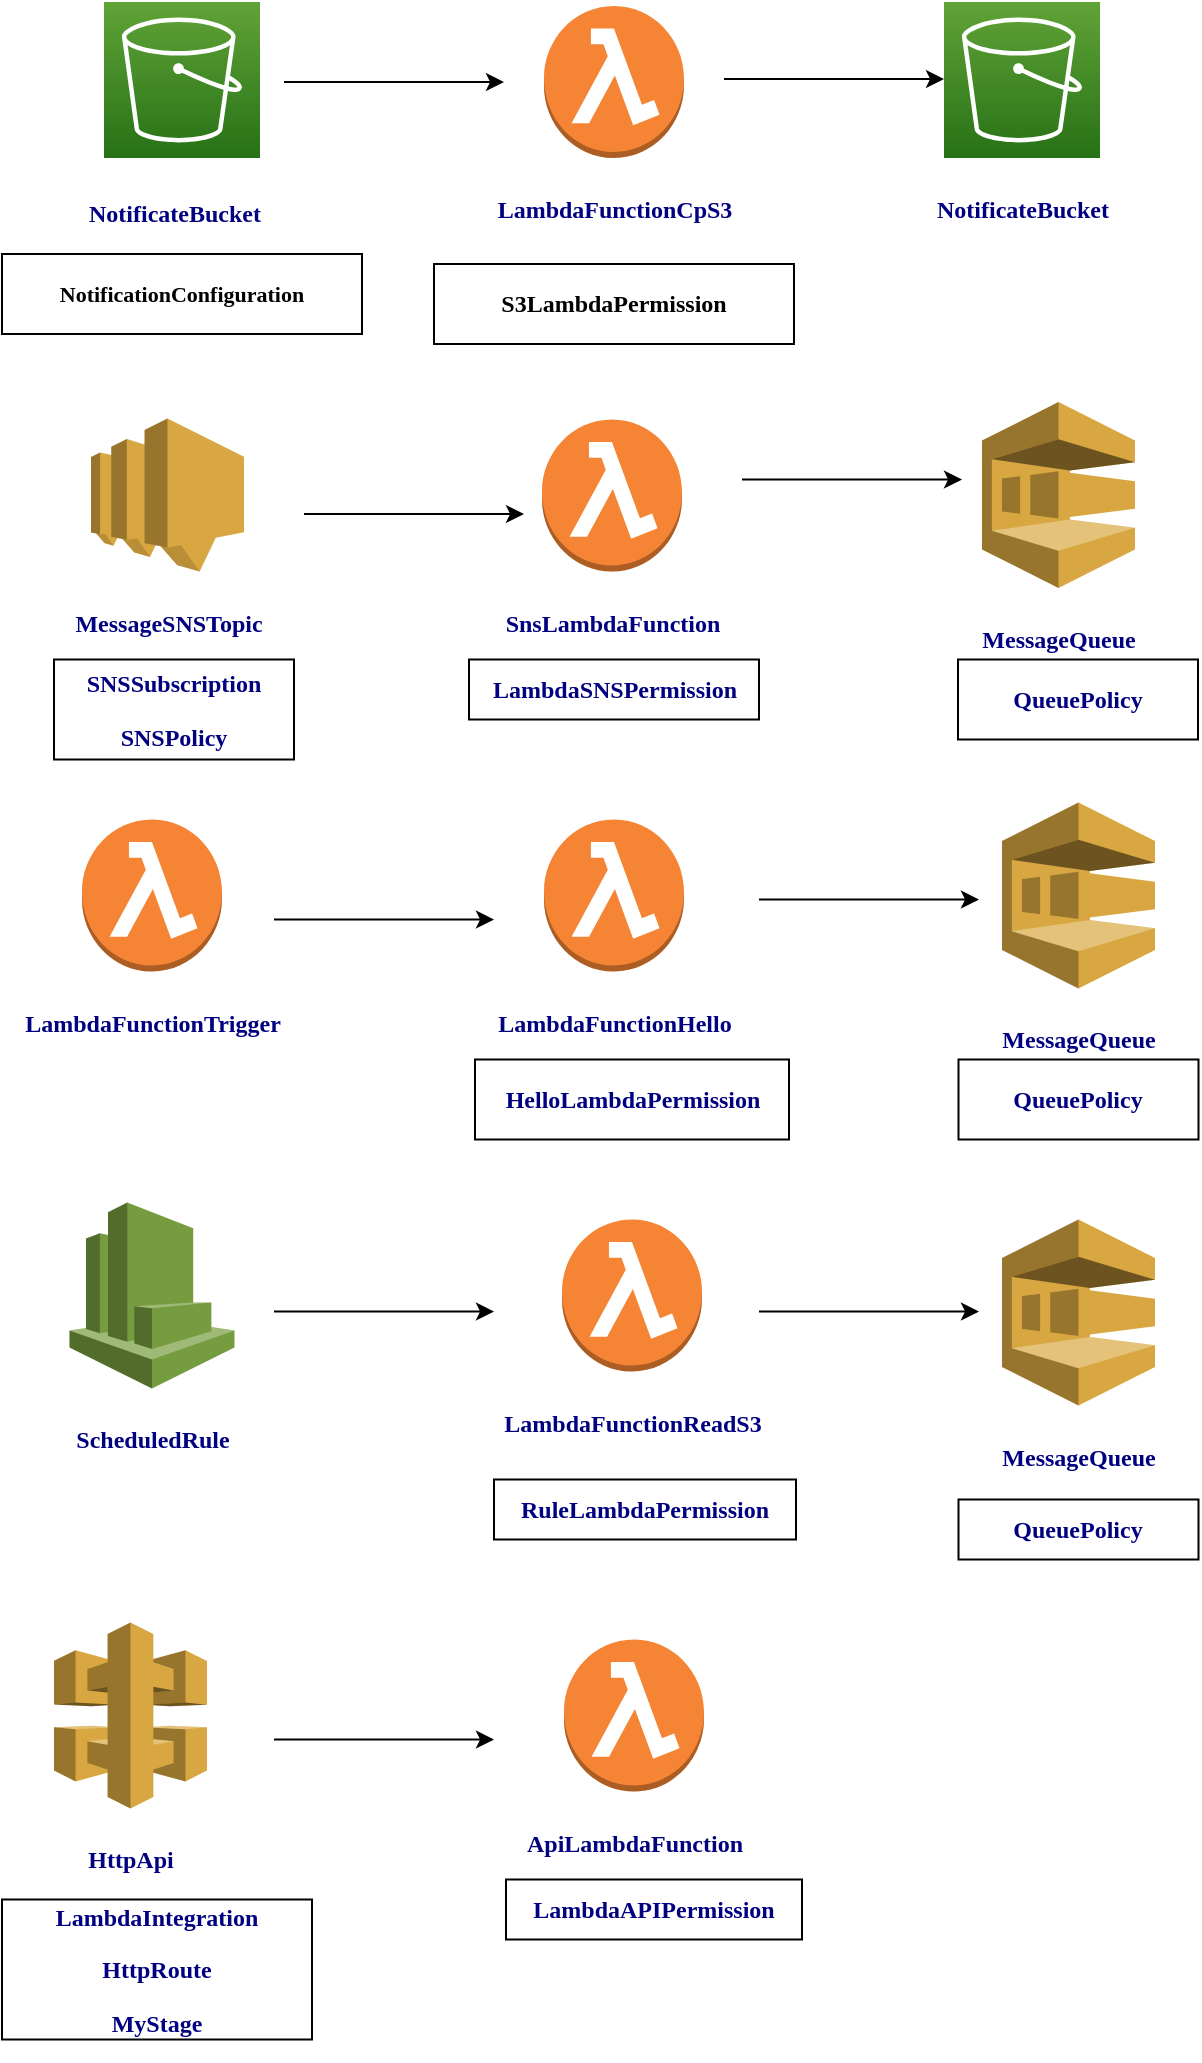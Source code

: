 <mxfile version="13.0.9" type="device"><diagram id="q3Ak61pzzksMxU_9MyEO" name="Page-1"><mxGraphModel dx="946" dy="527" grid="1" gridSize="10" guides="1" tooltips="1" connect="1" arrows="1" fold="1" page="1" pageScale="1" pageWidth="850" pageHeight="1100" math="0" shadow="0"><root><mxCell id="0"/><mxCell id="1" parent="0"/><mxCell id="2uW42kkFlzaBbHQkFDs8-1" value="" style="outlineConnect=0;fontColor=#232F3E;gradientColor=#60A337;gradientDirection=north;fillColor=#277116;strokeColor=#ffffff;dashed=0;verticalLabelPosition=bottom;verticalAlign=top;align=center;html=1;fontSize=12;fontStyle=0;aspect=fixed;shape=mxgraph.aws4.resourceIcon;resIcon=mxgraph.aws4.s3;" vertex="1" parent="1"><mxGeometry x="171" y="41" width="78" height="78" as="geometry"/></mxCell><mxCell id="2uW42kkFlzaBbHQkFDs8-2" value="&lt;pre style=&quot;background-color: rgb(255 , 255 , 255) ; font-family: &amp;#34;menlo&amp;#34; ; font-size: 9pt&quot;&gt;&lt;span style=&quot;color: #000080 ; font-weight: bold&quot;&gt;NotificateBucket&lt;/span&gt;&lt;/pre&gt;" style="text;html=1;align=center;verticalAlign=middle;resizable=0;points=[];autosize=1;" vertex="1" parent="1"><mxGeometry x="141" y="127" width="130" height="40" as="geometry"/></mxCell><mxCell id="2uW42kkFlzaBbHQkFDs8-3" value="&lt;pre style=&quot;color: rgb(0 , 0 , 0) ; font-size: 9pt ; background-color: rgb(255 , 255 , 255) ; font-family: &amp;#34;menlo&amp;#34;&quot;&gt;&lt;span style=&quot;color: rgb(0 , 0 , 128) ; font-weight: bold&quot;&gt;NotificateBucket&lt;/span&gt;&lt;/pre&gt;" style="outlineConnect=0;fontColor=#232F3E;gradientColor=#60A337;gradientDirection=north;fillColor=#277116;strokeColor=#ffffff;dashed=0;verticalLabelPosition=bottom;verticalAlign=top;align=center;html=1;fontSize=12;fontStyle=0;aspect=fixed;shape=mxgraph.aws4.resourceIcon;resIcon=mxgraph.aws4.s3;" vertex="1" parent="1"><mxGeometry x="591" y="41" width="78" height="78" as="geometry"/></mxCell><mxCell id="2uW42kkFlzaBbHQkFDs8-4" value="&lt;pre style=&quot;background-color: rgb(255 , 255 , 255) ; font-family: &amp;#34;menlo&amp;#34; ; font-size: 9pt&quot;&gt;&lt;br&gt;&lt;/pre&gt;" style="text;html=1;align=center;verticalAlign=middle;resizable=0;points=[];autosize=1;" vertex="1" parent="1"><mxGeometry x="616" y="127" width="20" height="40" as="geometry"/></mxCell><mxCell id="2uW42kkFlzaBbHQkFDs8-5" value="&lt;pre style=&quot;font-size: 9pt ; text-align: left ; background-color: rgb(255 , 255 , 255) ; font-family: &amp;#34;menlo&amp;#34;&quot;&gt;&lt;span style=&quot;color: rgb(0 , 0 , 128) ; font-weight: bold&quot;&gt;LambdaFunctionCpS3&lt;/span&gt;&lt;/pre&gt;" style="outlineConnect=0;dashed=0;verticalLabelPosition=bottom;verticalAlign=top;align=center;html=1;shape=mxgraph.aws3.lambda_function;fillColor=#F58534;gradientColor=none;" vertex="1" parent="1"><mxGeometry x="391" y="43" width="70" height="76" as="geometry"/></mxCell><mxCell id="2uW42kkFlzaBbHQkFDs8-6" value="&lt;pre style=&quot;background-color: #ffffff ; color: #000000 ; font-family: &amp;#34;menlo&amp;#34; ; font-size: 9.0pt&quot;&gt;&lt;br&gt;&lt;/pre&gt;" style="text;whiteSpace=wrap;html=1;" vertex="1" parent="1"><mxGeometry x="366" y="122" width="160" height="50" as="geometry"/></mxCell><mxCell id="2uW42kkFlzaBbHQkFDs8-8" value="" style="endArrow=classic;html=1;" edge="1" parent="1"><mxGeometry width="50" height="50" relative="1" as="geometry"><mxPoint x="261" y="81" as="sourcePoint"/><mxPoint x="371" y="81" as="targetPoint"/></mxGeometry></mxCell><mxCell id="2uW42kkFlzaBbHQkFDs8-9" value="" style="endArrow=classic;html=1;" edge="1" parent="1"><mxGeometry width="50" height="50" relative="1" as="geometry"><mxPoint x="481" y="79.5" as="sourcePoint"/><mxPoint x="591" y="79.5" as="targetPoint"/></mxGeometry></mxCell><mxCell id="2uW42kkFlzaBbHQkFDs8-13" value="&lt;pre style=&quot;background-color: rgb(255 , 255 , 255) ; font-family: &amp;#34;menlo&amp;#34;&quot;&gt;&lt;br&gt;&lt;/pre&gt;" style="text;html=1;align=center;verticalAlign=middle;resizable=0;points=[];autosize=1;fontColor=#000000;" vertex="1" parent="1"><mxGeometry x="241" y="161" width="20" height="40" as="geometry"/></mxCell><mxCell id="2uW42kkFlzaBbHQkFDs8-15" value="&lt;pre style=&quot;background-color: rgb(255 , 255 , 255) ; font-family: &amp;#34;menlo&amp;#34;&quot;&gt;&lt;pre style=&quot;font-family: &amp;#34;menlo&amp;#34; ; font-size: 9pt&quot;&gt;&lt;br&gt;&lt;/pre&gt;&lt;/pre&gt;" style="text;html=1;align=center;verticalAlign=middle;resizable=0;points=[];autosize=1;fontColor=#000000;" vertex="1" parent="1"><mxGeometry x="426" y="161" width="20" height="40" as="geometry"/></mxCell><mxCell id="2uW42kkFlzaBbHQkFDs8-17" value="&lt;pre style=&quot;background-color: rgb(255 , 255 , 255) ; font-family: &amp;#34;menlo&amp;#34;&quot;&gt;&lt;span style=&quot;font-weight: bold&quot;&gt;&lt;font style=&quot;font-size: 11px&quot;&gt;NotificationConfiguration&lt;/font&gt;&lt;/span&gt;&lt;/pre&gt;" style="rounded=0;whiteSpace=wrap;html=1;fontColor=#000000;" vertex="1" parent="1"><mxGeometry x="120" y="167" width="180" height="40" as="geometry"/></mxCell><mxCell id="2uW42kkFlzaBbHQkFDs8-18" value="&lt;pre style=&quot;background-color: rgb(255 , 255 , 255) ; font-family: &amp;#34;menlo&amp;#34;&quot;&gt;&lt;pre style=&quot;font-size: 9pt ; font-family: &amp;#34;menlo&amp;#34;&quot;&gt;&lt;span style=&quot;font-weight: bold&quot;&gt;S3LambdaPermission&lt;/span&gt;&lt;/pre&gt;&lt;/pre&gt;" style="rounded=0;whiteSpace=wrap;html=1;fontColor=#000000;" vertex="1" parent="1"><mxGeometry x="336" y="172" width="180" height="40" as="geometry"/></mxCell><mxCell id="2uW42kkFlzaBbHQkFDs8-22" value="&lt;pre style=&quot;background-color: rgb(255 , 255 , 255) ; font-family: &amp;#34;menlo&amp;#34; ; font-size: 9pt&quot;&gt;&lt;span style=&quot;color: #000080 ; font-weight: bold&quot;&gt;SnsLambdaFunction&lt;/span&gt;&lt;/pre&gt;" style="outlineConnect=0;dashed=0;verticalLabelPosition=bottom;verticalAlign=top;align=center;html=1;shape=mxgraph.aws3.lambda_function;fillColor=#F58534;gradientColor=none;" vertex="1" parent="1"><mxGeometry x="390" y="249.75" width="70" height="76" as="geometry"/></mxCell><mxCell id="2uW42kkFlzaBbHQkFDs8-24" value="&lt;pre style=&quot;background-color: rgb(255 , 255 , 255) ; font-family: &amp;#34;menlo&amp;#34; ; font-size: 9pt&quot;&gt;&lt;span style=&quot;color: #000080 ; font-weight: bold&quot;&gt;MessageQueue&lt;/span&gt;&lt;/pre&gt;" style="outlineConnect=0;dashed=0;verticalLabelPosition=bottom;verticalAlign=top;align=center;html=1;shape=mxgraph.aws3.sqs;fillColor=#D9A741;gradientColor=none;fontColor=#000000;" vertex="1" parent="1"><mxGeometry x="610" y="241" width="76.5" height="93" as="geometry"/></mxCell><mxCell id="2uW42kkFlzaBbHQkFDs8-25" value="&lt;pre style=&quot;background-color: rgb(255 , 255 , 255) ; font-family: &amp;#34;menlo&amp;#34; ; font-size: 9pt&quot;&gt;&lt;span style=&quot;color: #000080 ; font-weight: bold&quot;&gt;MessageSNSTopic&lt;/span&gt;&lt;/pre&gt;" style="outlineConnect=0;dashed=0;verticalLabelPosition=bottom;verticalAlign=top;align=center;html=1;shape=mxgraph.aws3.sns;fillColor=#D9A741;gradientColor=none;fontColor=#000000;" vertex="1" parent="1"><mxGeometry x="164.5" y="249.25" width="76.5" height="76.5" as="geometry"/></mxCell><mxCell id="2uW42kkFlzaBbHQkFDs8-26" value="" style="endArrow=classic;html=1;" edge="1" parent="1"><mxGeometry width="50" height="50" relative="1" as="geometry"><mxPoint x="256" y="499.75" as="sourcePoint"/><mxPoint x="366" y="499.75" as="targetPoint"/></mxGeometry></mxCell><mxCell id="2uW42kkFlzaBbHQkFDs8-27" value="" style="endArrow=classic;html=1;" edge="1" parent="1"><mxGeometry width="50" height="50" relative="1" as="geometry"><mxPoint x="490" y="279.75" as="sourcePoint"/><mxPoint x="600" y="279.75" as="targetPoint"/></mxGeometry></mxCell><mxCell id="2uW42kkFlzaBbHQkFDs8-28" value="&lt;pre style=&quot;background-color: rgb(255 , 255 , 255) ; font-family: &amp;#34;menlo&amp;#34; ; font-size: 9pt&quot;&gt;&lt;span style=&quot;color: #000080 ; font-weight: bold&quot;&gt;LambdaFunctionHello&lt;/span&gt;&lt;/pre&gt;" style="outlineConnect=0;dashed=0;verticalLabelPosition=bottom;verticalAlign=top;align=center;html=1;shape=mxgraph.aws3.lambda_function;fillColor=#F58534;gradientColor=none;" vertex="1" parent="1"><mxGeometry x="391" y="449.75" width="70" height="76" as="geometry"/></mxCell><mxCell id="2uW42kkFlzaBbHQkFDs8-29" value="&lt;pre style=&quot;background-color: rgb(255 , 255 , 255) ; font-family: &amp;#34;menlo&amp;#34; ; font-size: 9pt&quot;&gt;&lt;span style=&quot;color: #000080 ; font-weight: bold&quot;&gt;LambdaFunctionTrigger&lt;/span&gt;&lt;/pre&gt;" style="outlineConnect=0;dashed=0;verticalLabelPosition=bottom;verticalAlign=top;align=center;html=1;shape=mxgraph.aws3.lambda_function;fillColor=#F58534;gradientColor=none;" vertex="1" parent="1"><mxGeometry x="160" y="449.75" width="70" height="76" as="geometry"/></mxCell><mxCell id="2uW42kkFlzaBbHQkFDs8-30" value="&lt;pre style=&quot;font-size: 9pt ; background-color: rgb(255 , 255 , 255) ; font-family: &amp;#34;menlo&amp;#34;&quot;&gt;&lt;pre style=&quot;font-size: 9pt ; font-family: &amp;#34;menlo&amp;#34;&quot;&gt;&lt;span style=&quot;color: rgb(0 , 0 , 128) ; font-weight: bold&quot;&gt;MessageQueue&lt;/span&gt;&lt;/pre&gt;&lt;/pre&gt;" style="outlineConnect=0;dashed=0;verticalLabelPosition=bottom;verticalAlign=top;align=center;html=1;shape=mxgraph.aws3.sqs;fillColor=#D9A741;gradientColor=none;fontColor=#000000;" vertex="1" parent="1"><mxGeometry x="620" y="441.25" width="76.5" height="93" as="geometry"/></mxCell><mxCell id="2uW42kkFlzaBbHQkFDs8-31" value="&lt;pre style=&quot;background-color: rgb(255 , 255 , 255) ; font-family: &amp;#34;menlo&amp;#34; ; font-size: 9pt&quot;&gt;&lt;pre style=&quot;font-family: &amp;#34;menlo&amp;#34; ; font-size: 9pt&quot;&gt;&lt;span style=&quot;color: #000080 ; font-weight: bold&quot;&gt;LambdaFunctionReadS3&lt;/span&gt;&lt;/pre&gt;&lt;/pre&gt;" style="outlineConnect=0;dashed=0;verticalLabelPosition=bottom;verticalAlign=top;align=center;html=1;shape=mxgraph.aws3.lambda_function;fillColor=#F58534;gradientColor=none;" vertex="1" parent="1"><mxGeometry x="400" y="649.75" width="70" height="76" as="geometry"/></mxCell><mxCell id="2uW42kkFlzaBbHQkFDs8-32" value="&lt;pre style=&quot;font-size: 9pt ; font-family: &amp;#34;menlo&amp;#34;&quot;&gt;&lt;span style=&quot;color: rgb(0 , 0 , 128) ; font-weight: bold&quot;&gt;MessageQueue&lt;/span&gt;&lt;/pre&gt;" style="outlineConnect=0;dashed=0;verticalLabelPosition=bottom;verticalAlign=top;align=center;html=1;shape=mxgraph.aws3.sqs;fillColor=#D9A741;gradientColor=none;fontColor=#000000;" vertex="1" parent="1"><mxGeometry x="620" y="649.75" width="76.5" height="93" as="geometry"/></mxCell><mxCell id="2uW42kkFlzaBbHQkFDs8-33" value="&lt;pre style=&quot;background-color: rgb(255 , 255 , 255) ; font-family: &amp;#34;menlo&amp;#34; ; font-size: 9pt&quot;&gt;&lt;span style=&quot;color: #000080 ; font-weight: bold&quot;&gt;ScheduledRule&lt;/span&gt;&lt;/pre&gt;" style="outlineConnect=0;dashed=0;verticalLabelPosition=bottom;verticalAlign=top;align=center;html=1;shape=mxgraph.aws3.cloudwatch;fillColor=#759C3E;gradientColor=none;fontColor=#000000;" vertex="1" parent="1"><mxGeometry x="153.75" y="641.25" width="82.5" height="93" as="geometry"/></mxCell><mxCell id="2uW42kkFlzaBbHQkFDs8-34" value="&lt;pre style=&quot;background-color: rgb(255 , 255 , 255) ; font-family: &amp;#34;menlo&amp;#34; ; font-size: 9pt&quot;&gt;&lt;span style=&quot;color: #000080 ; font-weight: bold&quot;&gt;LambdaSNSPermission&lt;/span&gt;&lt;/pre&gt;" style="rounded=0;whiteSpace=wrap;html=1;fontColor=#000000;" vertex="1" parent="1"><mxGeometry x="353.5" y="369.75" width="145" height="30" as="geometry"/></mxCell><mxCell id="2uW42kkFlzaBbHQkFDs8-35" value="&lt;pre style=&quot;background-color: rgb(255 , 255 , 255) ; font-family: &amp;#34;menlo&amp;#34; ; font-size: 9pt&quot;&gt;&lt;span style=&quot;color: #000080 ; font-weight: bold&quot;&gt;SNSSubscription&lt;/span&gt;&lt;/pre&gt;&lt;pre style=&quot;background-color: rgb(255 , 255 , 255) ; font-family: &amp;#34;menlo&amp;#34; ; font-size: 9pt&quot;&gt;&lt;pre style=&quot;font-family: &amp;#34;menlo&amp;#34; ; font-size: 9pt&quot;&gt;&lt;span style=&quot;color: #000080 ; font-weight: bold&quot;&gt;SNSPolicy&lt;/span&gt;&lt;/pre&gt;&lt;/pre&gt;" style="rounded=0;whiteSpace=wrap;html=1;fontColor=#000000;" vertex="1" parent="1"><mxGeometry x="146" y="369.75" width="120" height="50" as="geometry"/></mxCell><mxCell id="2uW42kkFlzaBbHQkFDs8-36" value="&lt;pre style=&quot;background-color: rgb(255 , 255 , 255) ; font-family: &amp;#34;menlo&amp;#34; ; font-size: 9pt&quot;&gt;&lt;span style=&quot;color: #000080 ; font-weight: bold&quot;&gt;QueuePolicy&lt;/span&gt;&lt;/pre&gt;" style="rounded=0;whiteSpace=wrap;html=1;fontColor=#000000;" vertex="1" parent="1"><mxGeometry x="598" y="369.75" width="120" height="40" as="geometry"/></mxCell><mxCell id="2uW42kkFlzaBbHQkFDs8-37" value="&lt;pre style=&quot;background-color: rgb(255 , 255 , 255) ; font-family: &amp;#34;menlo&amp;#34; ; font-size: 9pt&quot;&gt;&lt;span style=&quot;color: #000080 ; font-weight: bold&quot;&gt;QueuePolicy&lt;/span&gt;&lt;/pre&gt;" style="rounded=0;whiteSpace=wrap;html=1;fontColor=#000000;" vertex="1" parent="1"><mxGeometry x="598.25" y="569.75" width="120" height="40" as="geometry"/></mxCell><mxCell id="2uW42kkFlzaBbHQkFDs8-38" value="&lt;pre style=&quot;background-color: rgb(255 , 255 , 255) ; font-family: &amp;#34;menlo&amp;#34; ; font-size: 9pt&quot;&gt;&lt;span style=&quot;color: #000080 ; font-weight: bold&quot;&gt;HelloLambdaPermission&lt;/span&gt;&lt;/pre&gt;" style="rounded=0;whiteSpace=wrap;html=1;fontColor=#000000;" vertex="1" parent="1"><mxGeometry x="356.5" y="569.75" width="157" height="40" as="geometry"/></mxCell><mxCell id="2uW42kkFlzaBbHQkFDs8-39" value="&lt;pre style=&quot;background-color: rgb(255 , 255 , 255) ; font-family: &amp;#34;menlo&amp;#34; ; font-size: 9pt&quot;&gt;&lt;span style=&quot;color: #000080 ; font-weight: bold&quot;&gt;QueuePolicy&lt;/span&gt;&lt;/pre&gt;" style="rounded=0;whiteSpace=wrap;html=1;fontColor=#000000;" vertex="1" parent="1"><mxGeometry x="598.25" y="789.75" width="120" height="30" as="geometry"/></mxCell><mxCell id="2uW42kkFlzaBbHQkFDs8-40" value="&lt;pre style=&quot;background-color: rgb(255 , 255 , 255) ; font-family: &amp;#34;menlo&amp;#34; ; font-size: 9pt&quot;&gt;&lt;span style=&quot;color: #000080 ; font-weight: bold&quot;&gt;RuleLambdaPermission&lt;/span&gt;&lt;/pre&gt;" style="rounded=0;whiteSpace=wrap;html=1;fontColor=#000000;" vertex="1" parent="1"><mxGeometry x="366" y="779.75" width="151" height="30" as="geometry"/></mxCell><mxCell id="2uW42kkFlzaBbHQkFDs8-41" value="&lt;pre style=&quot;background-color: rgb(255 , 255 , 255) ; font-family: &amp;#34;menlo&amp;#34; ; font-size: 9pt&quot;&gt;&lt;pre style=&quot;font-family: &amp;#34;menlo&amp;#34; ; font-size: 9pt&quot;&gt;&lt;pre style=&quot;font-family: &amp;#34;menlo&amp;#34; ; font-size: 9pt&quot;&gt;&lt;span style=&quot;color: #000080 ; font-weight: bold&quot;&gt;ApiLambdaFunction&lt;/span&gt;&lt;/pre&gt;&lt;/pre&gt;&lt;/pre&gt;" style="outlineConnect=0;dashed=0;verticalLabelPosition=bottom;verticalAlign=top;align=center;html=1;shape=mxgraph.aws3.lambda_function;fillColor=#F58534;gradientColor=none;" vertex="1" parent="1"><mxGeometry x="401" y="859.75" width="70" height="76" as="geometry"/></mxCell><mxCell id="2uW42kkFlzaBbHQkFDs8-42" value="&lt;pre style=&quot;background-color: rgb(255 , 255 , 255) ; font-family: &amp;#34;menlo&amp;#34; ; font-size: 9pt&quot;&gt;&lt;span style=&quot;color: #000080 ; font-weight: bold&quot;&gt;HttpApi&lt;/span&gt;&lt;/pre&gt;" style="outlineConnect=0;dashed=0;verticalLabelPosition=bottom;verticalAlign=top;align=center;html=1;shape=mxgraph.aws3.api_gateway;fillColor=#D9A741;gradientColor=none;fontColor=#000000;" vertex="1" parent="1"><mxGeometry x="146" y="851.25" width="76.5" height="93" as="geometry"/></mxCell><mxCell id="2uW42kkFlzaBbHQkFDs8-43" value="" style="endArrow=classic;html=1;" edge="1" parent="1"><mxGeometry width="50" height="50" relative="1" as="geometry"><mxPoint x="271" y="297" as="sourcePoint"/><mxPoint x="381" y="297" as="targetPoint"/></mxGeometry></mxCell><mxCell id="2uW42kkFlzaBbHQkFDs8-44" value="" style="endArrow=classic;html=1;" edge="1" parent="1"><mxGeometry width="50" height="50" relative="1" as="geometry"><mxPoint x="498.5" y="489.75" as="sourcePoint"/><mxPoint x="608.5" y="489.75" as="targetPoint"/></mxGeometry></mxCell><mxCell id="2uW42kkFlzaBbHQkFDs8-45" value="" style="endArrow=classic;html=1;" edge="1" parent="1"><mxGeometry width="50" height="50" relative="1" as="geometry"><mxPoint x="256" y="695.75" as="sourcePoint"/><mxPoint x="366" y="695.75" as="targetPoint"/></mxGeometry></mxCell><mxCell id="2uW42kkFlzaBbHQkFDs8-46" value="" style="endArrow=classic;html=1;" edge="1" parent="1"><mxGeometry width="50" height="50" relative="1" as="geometry"><mxPoint x="498.5" y="695.75" as="sourcePoint"/><mxPoint x="608.5" y="695.75" as="targetPoint"/></mxGeometry></mxCell><mxCell id="2uW42kkFlzaBbHQkFDs8-47" value="" style="endArrow=classic;html=1;" edge="1" parent="1"><mxGeometry width="50" height="50" relative="1" as="geometry"><mxPoint x="256" y="909.75" as="sourcePoint"/><mxPoint x="366" y="909.75" as="targetPoint"/></mxGeometry></mxCell><mxCell id="2uW42kkFlzaBbHQkFDs8-48" value="&lt;pre style=&quot;background-color: rgb(255 , 255 , 255) ; font-family: &amp;#34;menlo&amp;#34; ; font-size: 9pt&quot;&gt;&lt;span style=&quot;color: #000080 ; font-weight: bold&quot;&gt;LambdaAPIPermission&lt;/span&gt;&lt;/pre&gt;" style="rounded=0;whiteSpace=wrap;html=1;fontColor=#000000;" vertex="1" parent="1"><mxGeometry x="372" y="979.75" width="148" height="30" as="geometry"/></mxCell><mxCell id="2uW42kkFlzaBbHQkFDs8-49" value="&lt;pre style=&quot;background-color: rgb(255 , 255 , 255) ; font-family: &amp;#34;menlo&amp;#34; ; font-size: 9pt&quot;&gt;&lt;span style=&quot;color: #000080 ; font-weight: bold&quot;&gt;LambdaIntegration&lt;/span&gt;&lt;/pre&gt;&lt;pre style=&quot;background-color: rgb(255 , 255 , 255) ; font-family: &amp;#34;menlo&amp;#34; ; font-size: 9pt&quot;&gt;&lt;pre style=&quot;font-family: &amp;#34;menlo&amp;#34; ; font-size: 9pt&quot;&gt;&lt;span style=&quot;color: #000080 ; font-weight: bold&quot;&gt;HttpRoute&lt;/span&gt;&lt;/pre&gt;&lt;pre style=&quot;font-family: &amp;#34;menlo&amp;#34; ; font-size: 9pt&quot;&gt;&lt;span style=&quot;color: #000080 ; font-weight: bold&quot;&gt;MyStage&lt;/span&gt;&lt;/pre&gt;&lt;/pre&gt;" style="rounded=0;whiteSpace=wrap;html=1;fontColor=#000000;" vertex="1" parent="1"><mxGeometry x="120" y="989.75" width="155" height="70" as="geometry"/></mxCell></root></mxGraphModel></diagram></mxfile>